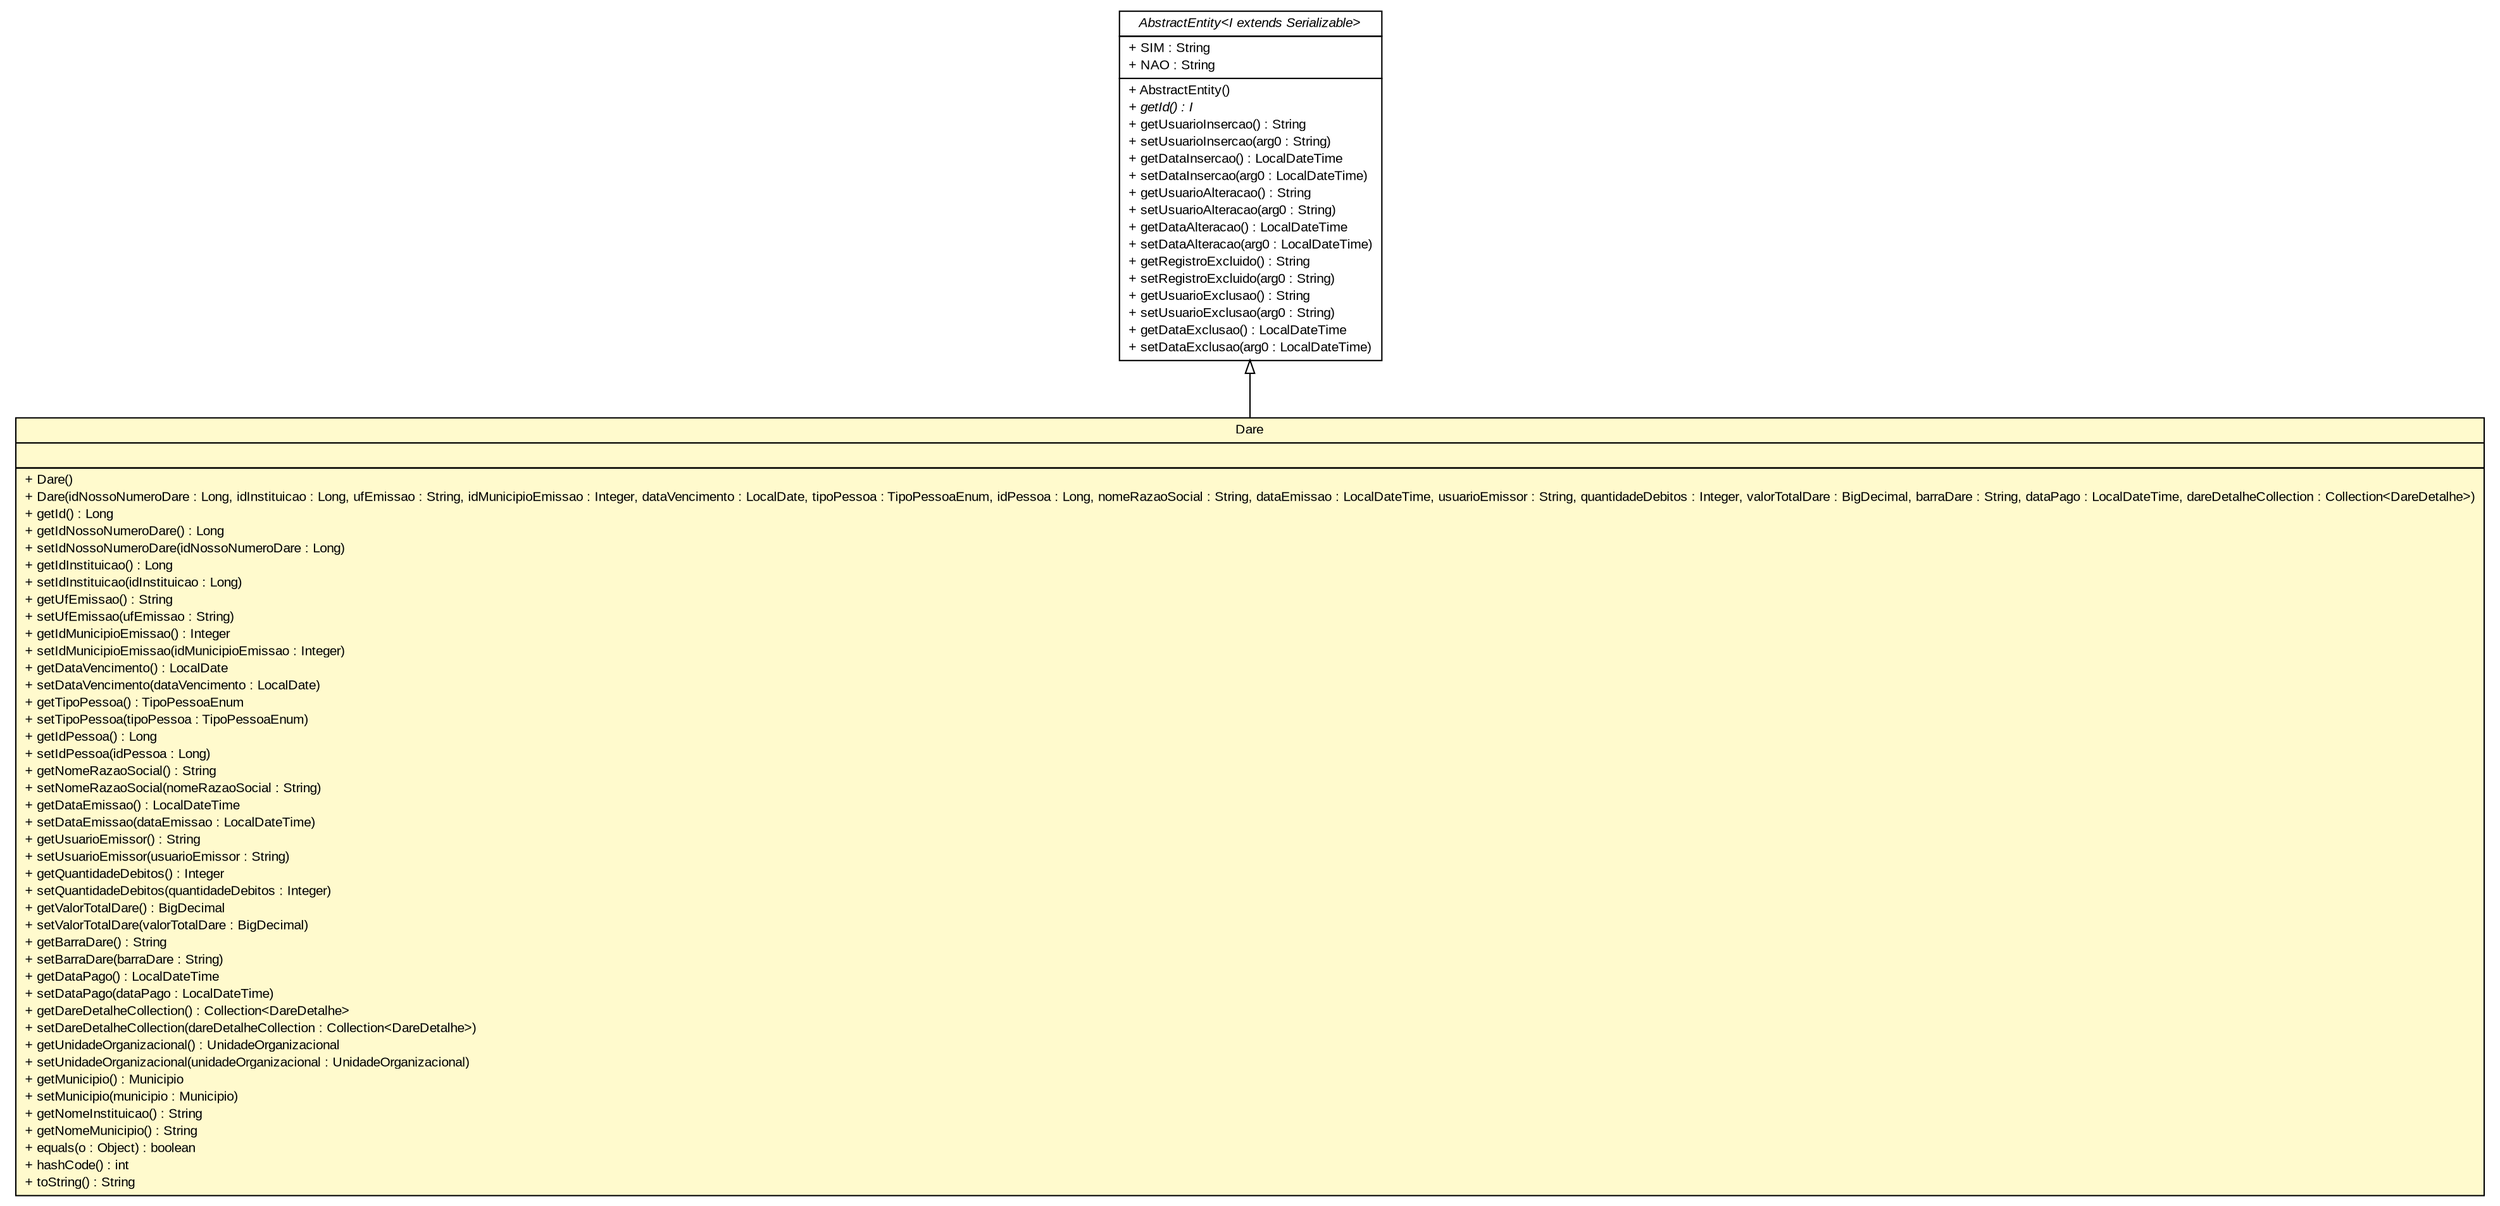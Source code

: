 #!/usr/local/bin/dot
#
# Class diagram 
# Generated by UMLGraph version R5_6 (http://www.umlgraph.org/)
#

digraph G {
	edge [fontname="arial",fontsize=10,labelfontname="arial",labelfontsize=10];
	node [fontname="arial",fontsize=10,shape=plaintext];
	nodesep=0.25;
	ranksep=0.5;
	// br.gov.to.sefaz.arr.persistence.entity.Dare
	c61035 [label=<<table title="br.gov.to.sefaz.arr.persistence.entity.Dare" border="0" cellborder="1" cellspacing="0" cellpadding="2" port="p" bgcolor="lemonChiffon" href="./Dare.html">
		<tr><td><table border="0" cellspacing="0" cellpadding="1">
<tr><td align="center" balign="center"> Dare </td></tr>
		</table></td></tr>
		<tr><td><table border="0" cellspacing="0" cellpadding="1">
<tr><td align="left" balign="left">  </td></tr>
		</table></td></tr>
		<tr><td><table border="0" cellspacing="0" cellpadding="1">
<tr><td align="left" balign="left"> + Dare() </td></tr>
<tr><td align="left" balign="left"> + Dare(idNossoNumeroDare : Long, idInstituicao : Long, ufEmissao : String, idMunicipioEmissao : Integer, dataVencimento : LocalDate, tipoPessoa : TipoPessoaEnum, idPessoa : Long, nomeRazaoSocial : String, dataEmissao : LocalDateTime, usuarioEmissor : String, quantidadeDebitos : Integer, valorTotalDare : BigDecimal, barraDare : String, dataPago : LocalDateTime, dareDetalheCollection : Collection&lt;DareDetalhe&gt;) </td></tr>
<tr><td align="left" balign="left"> + getId() : Long </td></tr>
<tr><td align="left" balign="left"> + getIdNossoNumeroDare() : Long </td></tr>
<tr><td align="left" balign="left"> + setIdNossoNumeroDare(idNossoNumeroDare : Long) </td></tr>
<tr><td align="left" balign="left"> + getIdInstituicao() : Long </td></tr>
<tr><td align="left" balign="left"> + setIdInstituicao(idInstituicao : Long) </td></tr>
<tr><td align="left" balign="left"> + getUfEmissao() : String </td></tr>
<tr><td align="left" balign="left"> + setUfEmissao(ufEmissao : String) </td></tr>
<tr><td align="left" balign="left"> + getIdMunicipioEmissao() : Integer </td></tr>
<tr><td align="left" balign="left"> + setIdMunicipioEmissao(idMunicipioEmissao : Integer) </td></tr>
<tr><td align="left" balign="left"> + getDataVencimento() : LocalDate </td></tr>
<tr><td align="left" balign="left"> + setDataVencimento(dataVencimento : LocalDate) </td></tr>
<tr><td align="left" balign="left"> + getTipoPessoa() : TipoPessoaEnum </td></tr>
<tr><td align="left" balign="left"> + setTipoPessoa(tipoPessoa : TipoPessoaEnum) </td></tr>
<tr><td align="left" balign="left"> + getIdPessoa() : Long </td></tr>
<tr><td align="left" balign="left"> + setIdPessoa(idPessoa : Long) </td></tr>
<tr><td align="left" balign="left"> + getNomeRazaoSocial() : String </td></tr>
<tr><td align="left" balign="left"> + setNomeRazaoSocial(nomeRazaoSocial : String) </td></tr>
<tr><td align="left" balign="left"> + getDataEmissao() : LocalDateTime </td></tr>
<tr><td align="left" balign="left"> + setDataEmissao(dataEmissao : LocalDateTime) </td></tr>
<tr><td align="left" balign="left"> + getUsuarioEmissor() : String </td></tr>
<tr><td align="left" balign="left"> + setUsuarioEmissor(usuarioEmissor : String) </td></tr>
<tr><td align="left" balign="left"> + getQuantidadeDebitos() : Integer </td></tr>
<tr><td align="left" balign="left"> + setQuantidadeDebitos(quantidadeDebitos : Integer) </td></tr>
<tr><td align="left" balign="left"> + getValorTotalDare() : BigDecimal </td></tr>
<tr><td align="left" balign="left"> + setValorTotalDare(valorTotalDare : BigDecimal) </td></tr>
<tr><td align="left" balign="left"> + getBarraDare() : String </td></tr>
<tr><td align="left" balign="left"> + setBarraDare(barraDare : String) </td></tr>
<tr><td align="left" balign="left"> + getDataPago() : LocalDateTime </td></tr>
<tr><td align="left" balign="left"> + setDataPago(dataPago : LocalDateTime) </td></tr>
<tr><td align="left" balign="left"> + getDareDetalheCollection() : Collection&lt;DareDetalhe&gt; </td></tr>
<tr><td align="left" balign="left"> + setDareDetalheCollection(dareDetalheCollection : Collection&lt;DareDetalhe&gt;) </td></tr>
<tr><td align="left" balign="left"> + getUnidadeOrganizacional() : UnidadeOrganizacional </td></tr>
<tr><td align="left" balign="left"> + setUnidadeOrganizacional(unidadeOrganizacional : UnidadeOrganizacional) </td></tr>
<tr><td align="left" balign="left"> + getMunicipio() : Municipio </td></tr>
<tr><td align="left" balign="left"> + setMunicipio(municipio : Municipio) </td></tr>
<tr><td align="left" balign="left"> + getNomeInstituicao() : String </td></tr>
<tr><td align="left" balign="left"> + getNomeMunicipio() : String </td></tr>
<tr><td align="left" balign="left"> + equals(o : Object) : boolean </td></tr>
<tr><td align="left" balign="left"> + hashCode() : int </td></tr>
<tr><td align="left" balign="left"> + toString() : String </td></tr>
		</table></td></tr>
		</table>>, URL="./Dare.html", fontname="arial", fontcolor="black", fontsize=10.0];
	//br.gov.to.sefaz.arr.persistence.entity.Dare extends br.gov.to.sefaz.persistence.entity.AbstractEntity<java.lang.Long>
	c61231:p -> c61035:p [dir=back,arrowtail=empty];
	// br.gov.to.sefaz.persistence.entity.AbstractEntity<I extends java.io.Serializable>
	c61231 [label=<<table title="br.gov.to.sefaz.persistence.entity.AbstractEntity" border="0" cellborder="1" cellspacing="0" cellpadding="2" port="p" href="http://java.sun.com/j2se/1.4.2/docs/api/br/gov/to/sefaz/persistence/entity/AbstractEntity.html">
		<tr><td><table border="0" cellspacing="0" cellpadding="1">
<tr><td align="center" balign="center"><font face="arial italic"> AbstractEntity&lt;I extends Serializable&gt; </font></td></tr>
		</table></td></tr>
		<tr><td><table border="0" cellspacing="0" cellpadding="1">
<tr><td align="left" balign="left"> + SIM : String </td></tr>
<tr><td align="left" balign="left"> + NAO : String </td></tr>
		</table></td></tr>
		<tr><td><table border="0" cellspacing="0" cellpadding="1">
<tr><td align="left" balign="left"> + AbstractEntity() </td></tr>
<tr><td align="left" balign="left"><font face="arial italic" point-size="10.0"> + getId() : I </font></td></tr>
<tr><td align="left" balign="left"> + getUsuarioInsercao() : String </td></tr>
<tr><td align="left" balign="left"> + setUsuarioInsercao(arg0 : String) </td></tr>
<tr><td align="left" balign="left"> + getDataInsercao() : LocalDateTime </td></tr>
<tr><td align="left" balign="left"> + setDataInsercao(arg0 : LocalDateTime) </td></tr>
<tr><td align="left" balign="left"> + getUsuarioAlteracao() : String </td></tr>
<tr><td align="left" balign="left"> + setUsuarioAlteracao(arg0 : String) </td></tr>
<tr><td align="left" balign="left"> + getDataAlteracao() : LocalDateTime </td></tr>
<tr><td align="left" balign="left"> + setDataAlteracao(arg0 : LocalDateTime) </td></tr>
<tr><td align="left" balign="left"> + getRegistroExcluido() : String </td></tr>
<tr><td align="left" balign="left"> + setRegistroExcluido(arg0 : String) </td></tr>
<tr><td align="left" balign="left"> + getUsuarioExclusao() : String </td></tr>
<tr><td align="left" balign="left"> + setUsuarioExclusao(arg0 : String) </td></tr>
<tr><td align="left" balign="left"> + getDataExclusao() : LocalDateTime </td></tr>
<tr><td align="left" balign="left"> + setDataExclusao(arg0 : LocalDateTime) </td></tr>
		</table></td></tr>
		</table>>, URL="http://java.sun.com/j2se/1.4.2/docs/api/br/gov/to/sefaz/persistence/entity/AbstractEntity.html", fontname="arial", fontcolor="black", fontsize=10.0];
}

